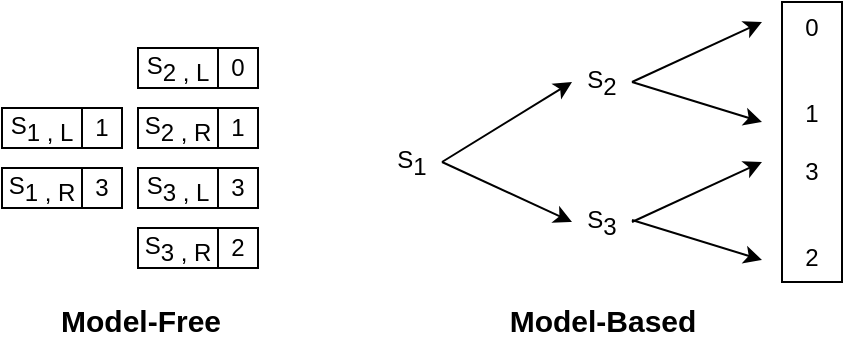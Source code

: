 <mxfile version="20.6.0" type="github">
  <diagram id="vQhc-LN_o8leNg1Mxk0Y" name="Seite-1">
    <mxGraphModel dx="2066" dy="1014" grid="1" gridSize="10" guides="1" tooltips="1" connect="1" arrows="1" fold="1" page="1" pageScale="1" pageWidth="827" pageHeight="1169" math="0" shadow="0">
      <root>
        <mxCell id="0" />
        <mxCell id="1" parent="0" />
        <mxCell id="opA1cYsUA3QZYckgHqJ2-53" value="S&lt;sub style=&quot;font-size: 12px;&quot;&gt;1 , L&lt;/sub&gt;" style="rounded=0;whiteSpace=wrap;html=1;fontSize=12;fontFamily=Helvetica;" parent="1" vertex="1">
          <mxGeometry x="20" y="80" width="40" height="20" as="geometry" />
        </mxCell>
        <mxCell id="opA1cYsUA3QZYckgHqJ2-54" value="S&lt;sub style=&quot;font-size: 12px;&quot;&gt;1 , R&lt;/sub&gt;" style="rounded=0;whiteSpace=wrap;html=1;fontSize=12;fontFamily=Helvetica;" parent="1" vertex="1">
          <mxGeometry x="20" y="110" width="40" height="20" as="geometry" />
        </mxCell>
        <mxCell id="opA1cYsUA3QZYckgHqJ2-55" value="S&lt;sub style=&quot;font-size: 12px;&quot;&gt;2 , L&lt;/sub&gt;" style="rounded=0;whiteSpace=wrap;html=1;fontSize=12;fontFamily=Helvetica;" parent="1" vertex="1">
          <mxGeometry x="88" y="50" width="40" height="20" as="geometry" />
        </mxCell>
        <mxCell id="opA1cYsUA3QZYckgHqJ2-56" value="S&lt;sub style=&quot;font-size: 12px;&quot;&gt;2&amp;nbsp;, R&lt;/sub&gt;" style="rounded=0;whiteSpace=wrap;html=1;fontSize=12;fontFamily=Helvetica;" parent="1" vertex="1">
          <mxGeometry x="88" y="80" width="40" height="20" as="geometry" />
        </mxCell>
        <mxCell id="opA1cYsUA3QZYckgHqJ2-57" value="S&lt;sub style=&quot;font-size: 12px;&quot;&gt;3&amp;nbsp;, L&lt;/sub&gt;" style="rounded=0;whiteSpace=wrap;html=1;fontSize=12;fontFamily=Helvetica;" parent="1" vertex="1">
          <mxGeometry x="88" y="110" width="40" height="20" as="geometry" />
        </mxCell>
        <mxCell id="opA1cYsUA3QZYckgHqJ2-58" value="S&lt;sub style=&quot;font-size: 12px;&quot;&gt;3&amp;nbsp;, R&lt;/sub&gt;" style="rounded=0;whiteSpace=wrap;html=1;fontSize=12;fontFamily=Helvetica;" parent="1" vertex="1">
          <mxGeometry x="88" y="140" width="40" height="20" as="geometry" />
        </mxCell>
        <mxCell id="opA1cYsUA3QZYckgHqJ2-59" value="1" style="whiteSpace=wrap;html=1;aspect=fixed;fontSize=12;fontFamily=Helvetica;" parent="1" vertex="1">
          <mxGeometry x="60" y="80" width="20" height="20" as="geometry" />
        </mxCell>
        <mxCell id="opA1cYsUA3QZYckgHqJ2-60" value="3" style="whiteSpace=wrap;html=1;aspect=fixed;fontSize=12;fontFamily=Helvetica;" parent="1" vertex="1">
          <mxGeometry x="60" y="110" width="20" height="20" as="geometry" />
        </mxCell>
        <mxCell id="opA1cYsUA3QZYckgHqJ2-61" value="0" style="whiteSpace=wrap;html=1;aspect=fixed;fontSize=12;fontFamily=Helvetica;" parent="1" vertex="1">
          <mxGeometry x="128" y="50" width="20" height="20" as="geometry" />
        </mxCell>
        <mxCell id="opA1cYsUA3QZYckgHqJ2-62" value="1" style="whiteSpace=wrap;html=1;aspect=fixed;fontSize=12;fontFamily=Helvetica;" parent="1" vertex="1">
          <mxGeometry x="128" y="80" width="20" height="20" as="geometry" />
        </mxCell>
        <mxCell id="opA1cYsUA3QZYckgHqJ2-63" value="3" style="whiteSpace=wrap;html=1;aspect=fixed;fontSize=12;fontFamily=Helvetica;" parent="1" vertex="1">
          <mxGeometry x="128" y="110" width="20" height="20" as="geometry" />
        </mxCell>
        <mxCell id="opA1cYsUA3QZYckgHqJ2-64" value="2" style="whiteSpace=wrap;html=1;aspect=fixed;fontSize=12;fontFamily=Helvetica;" parent="1" vertex="1">
          <mxGeometry x="128" y="140" width="20" height="20" as="geometry" />
        </mxCell>
        <mxCell id="opA1cYsUA3QZYckgHqJ2-65" value="&lt;font style=&quot;font-size: 15px;&quot;&gt;Model-Free&lt;/font&gt;" style="text;strokeColor=none;fillColor=none;html=1;fontSize=15;fontStyle=1;verticalAlign=middle;align=center;fontFamily=Helvetica;" parent="1" vertex="1">
          <mxGeometry x="39" y="166" width="100" height="40" as="geometry" />
        </mxCell>
        <mxCell id="opA1cYsUA3QZYckgHqJ2-66" value="&lt;font style=&quot;font-size: 15px;&quot;&gt;Model-Based&lt;/font&gt;" style="text;strokeColor=none;fillColor=none;html=1;fontSize=12;fontStyle=1;verticalAlign=middle;align=center;fontFamily=Helvetica;" parent="1" vertex="1">
          <mxGeometry x="270" y="166" width="100" height="40" as="geometry" />
        </mxCell>
        <mxCell id="JH3MhuxvR2pmWHtQqcPl-2" value="&lt;font style=&quot;font-size: 12px;&quot;&gt;S&lt;/font&gt;&lt;sub style=&quot;font-size: 12px;&quot;&gt;&lt;font style=&quot;font-size: 12px;&quot;&gt;1&lt;/font&gt;&lt;br style=&quot;font-size: 12px;&quot;&gt;&lt;/sub&gt;" style="text;html=1;strokeColor=none;fillColor=none;align=center;verticalAlign=middle;whiteSpace=wrap;rounded=0;fontSize=12;fontFamily=Helvetica;" parent="1" vertex="1">
          <mxGeometry x="210" y="97" width="30" height="20" as="geometry" />
        </mxCell>
        <mxCell id="JH3MhuxvR2pmWHtQqcPl-3" value="&lt;span style=&quot;font-size: 12px;&quot;&gt;S&lt;sub style=&quot;font-size: 12px;&quot;&gt;2&lt;/sub&gt;&lt;/span&gt;" style="text;html=1;strokeColor=none;fillColor=none;align=center;verticalAlign=middle;whiteSpace=wrap;rounded=0;fontSize=12;fontFamily=Helvetica;" parent="1" vertex="1">
          <mxGeometry x="305" y="57" width="30" height="20" as="geometry" />
        </mxCell>
        <mxCell id="JH3MhuxvR2pmWHtQqcPl-6" value="" style="endArrow=classic;html=1;rounded=0;fontSize=12;exitX=1;exitY=0.5;exitDx=0;exitDy=0;entryX=0;entryY=0.5;entryDx=0;entryDy=0;fontFamily=Helvetica;" parent="1" source="JH3MhuxvR2pmWHtQqcPl-2" target="JH3MhuxvR2pmWHtQqcPl-3" edge="1">
          <mxGeometry width="50" height="50" relative="1" as="geometry">
            <mxPoint x="290" y="267" as="sourcePoint" />
            <mxPoint x="340" y="217" as="targetPoint" />
          </mxGeometry>
        </mxCell>
        <mxCell id="JH3MhuxvR2pmWHtQqcPl-7" value="" style="endArrow=classic;html=1;rounded=0;fontSize=12;exitX=1;exitY=0.5;exitDx=0;exitDy=0;entryX=0;entryY=0.5;entryDx=0;entryDy=0;fontFamily=Helvetica;" parent="1" source="JH3MhuxvR2pmWHtQqcPl-2" target="JH3MhuxvR2pmWHtQqcPl-8" edge="1">
          <mxGeometry width="50" height="50" relative="1" as="geometry">
            <mxPoint x="290" y="267" as="sourcePoint" />
            <mxPoint x="340" y="217" as="targetPoint" />
          </mxGeometry>
        </mxCell>
        <mxCell id="JH3MhuxvR2pmWHtQqcPl-8" value="&lt;span style=&quot;font-size: 12px;&quot;&gt;S&lt;sub style=&quot;font-size: 12px;&quot;&gt;3&lt;/sub&gt;&lt;/span&gt;" style="text;html=1;strokeColor=none;fillColor=none;align=center;verticalAlign=middle;whiteSpace=wrap;rounded=0;fontSize=12;fontFamily=Helvetica;" parent="1" vertex="1">
          <mxGeometry x="305" y="127" width="30" height="20" as="geometry" />
        </mxCell>
        <mxCell id="JH3MhuxvR2pmWHtQqcPl-9" value="" style="endArrow=classic;html=1;rounded=0;fontSize=12;exitX=1;exitY=0.5;exitDx=0;exitDy=0;entryX=0;entryY=0.5;entryDx=0;entryDy=0;fontFamily=Helvetica;" parent="1" edge="1">
          <mxGeometry width="50" height="50" relative="1" as="geometry">
            <mxPoint x="335" y="67" as="sourcePoint" />
            <mxPoint x="400" y="37" as="targetPoint" />
          </mxGeometry>
        </mxCell>
        <mxCell id="JH3MhuxvR2pmWHtQqcPl-10" value="" style="endArrow=classic;html=1;rounded=0;fontSize=12;exitX=1;exitY=0.5;exitDx=0;exitDy=0;entryX=0;entryY=0.5;entryDx=0;entryDy=0;fontFamily=Helvetica;" parent="1" edge="1">
          <mxGeometry width="50" height="50" relative="1" as="geometry">
            <mxPoint x="335" y="67" as="sourcePoint" />
            <mxPoint x="400" y="87" as="targetPoint" />
          </mxGeometry>
        </mxCell>
        <mxCell id="JH3MhuxvR2pmWHtQqcPl-11" value="" style="endArrow=classic;html=1;rounded=0;fontSize=12;exitX=1;exitY=0.5;exitDx=0;exitDy=0;entryX=0;entryY=0.5;entryDx=0;entryDy=0;fontFamily=Helvetica;" parent="1" edge="1">
          <mxGeometry width="50" height="50" relative="1" as="geometry">
            <mxPoint x="335" y="137" as="sourcePoint" />
            <mxPoint x="400" y="107" as="targetPoint" />
          </mxGeometry>
        </mxCell>
        <mxCell id="JH3MhuxvR2pmWHtQqcPl-12" value="" style="endArrow=classic;html=1;rounded=0;fontSize=12;exitX=1;exitY=0.5;exitDx=0;exitDy=0;entryX=0;entryY=0.5;entryDx=0;entryDy=0;fontFamily=Helvetica;" parent="1" edge="1">
          <mxGeometry width="50" height="50" relative="1" as="geometry">
            <mxPoint x="335" y="136" as="sourcePoint" />
            <mxPoint x="400" y="156" as="targetPoint" />
          </mxGeometry>
        </mxCell>
        <mxCell id="JH3MhuxvR2pmWHtQqcPl-13" value="0&lt;br style=&quot;font-size: 12px;&quot;&gt;&lt;br style=&quot;font-size: 12px;&quot;&gt;&lt;br style=&quot;font-size: 12px;&quot;&gt;1&lt;br style=&quot;font-size: 12px;&quot;&gt;&lt;br style=&quot;font-size: 12px;&quot;&gt;3&lt;br style=&quot;font-size: 12px;&quot;&gt;&lt;br style=&quot;font-size: 12px;&quot;&gt;&lt;br style=&quot;font-size: 12px;&quot;&gt;2&lt;br style=&quot;font-size: 12px;&quot;&gt;" style="rounded=0;whiteSpace=wrap;html=1;fontSize=12;fontFamily=Helvetica;" parent="1" vertex="1">
          <mxGeometry x="410" y="27" width="30" height="140" as="geometry" />
        </mxCell>
      </root>
    </mxGraphModel>
  </diagram>
</mxfile>
